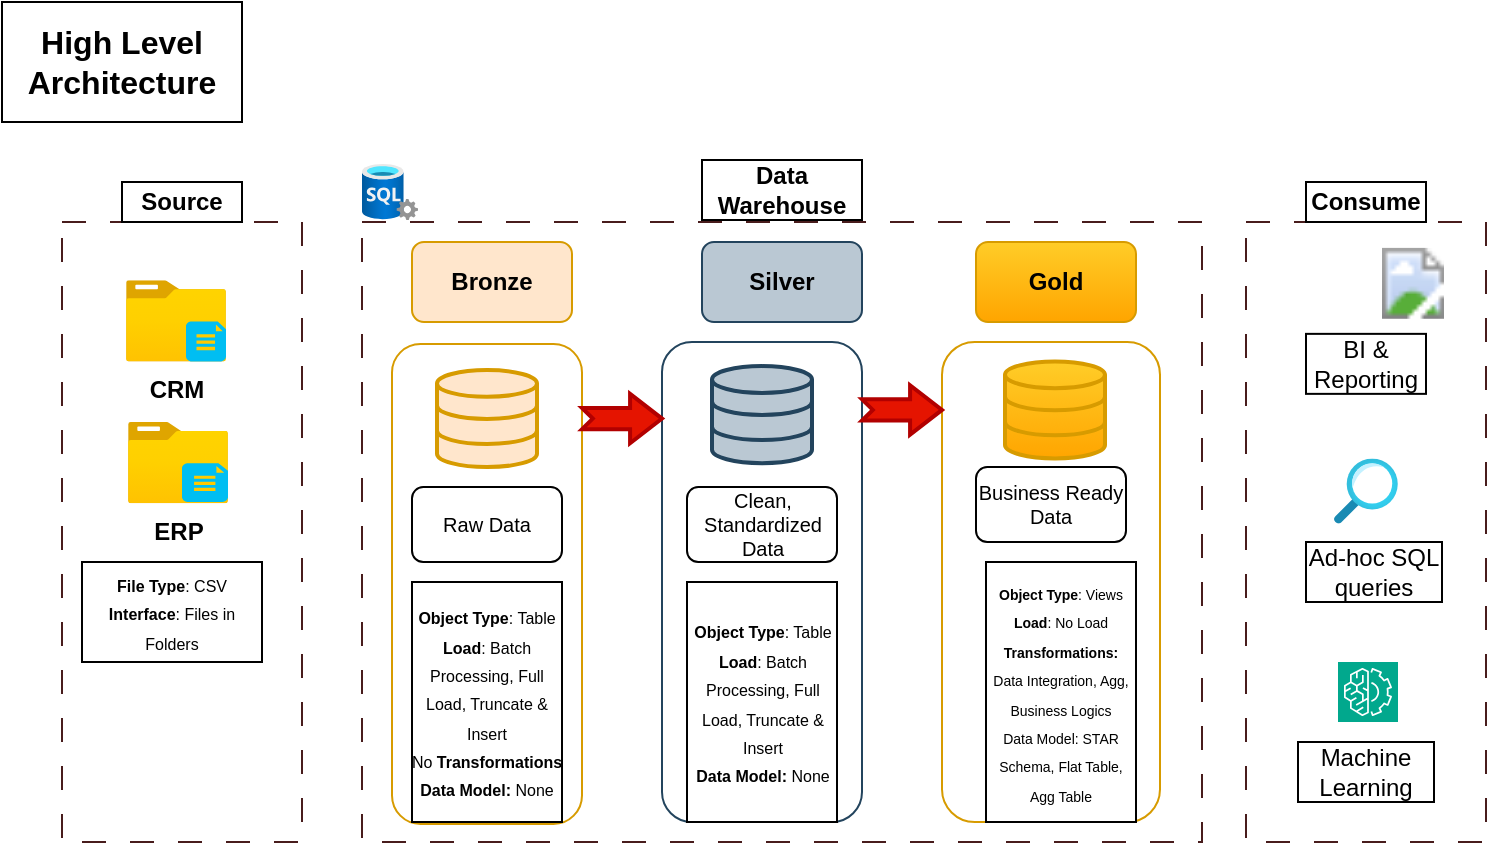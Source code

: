 <mxfile version="28.2.1">
  <diagram name="Page-1" id="b0BQuSCEksVyvnk80Ndc">
    <mxGraphModel dx="786" dy="417" grid="1" gridSize="10" guides="1" tooltips="1" connect="1" arrows="1" fold="1" page="1" pageScale="1" pageWidth="850" pageHeight="1100" math="0" shadow="0">
      <root>
        <mxCell id="0" />
        <mxCell id="1" parent="0" />
        <mxCell id="-bhLzEEgGe51W_wiyJ5W-1" value="&lt;b&gt;High Level Architecture&lt;/b&gt;" style="rounded=0;whiteSpace=wrap;html=1;fontSize=16;" vertex="1" parent="1">
          <mxGeometry x="30" y="10" width="120" height="60" as="geometry" />
        </mxCell>
        <mxCell id="-bhLzEEgGe51W_wiyJ5W-2" value="" style="rounded=0;whiteSpace=wrap;html=1;fillColor=none;dashed=1;dashPattern=12 12;strokeColor=#481C1C;" vertex="1" parent="1">
          <mxGeometry x="60" y="120" width="120" height="310" as="geometry" />
        </mxCell>
        <mxCell id="-bhLzEEgGe51W_wiyJ5W-3" value="&lt;b&gt;&lt;font&gt;Source&lt;/font&gt;&lt;/b&gt;" style="rounded=0;whiteSpace=wrap;html=1;" vertex="1" parent="1">
          <mxGeometry x="90" y="100" width="60" height="20" as="geometry" />
        </mxCell>
        <mxCell id="-bhLzEEgGe51W_wiyJ5W-4" value="" style="rounded=0;whiteSpace=wrap;html=1;fillColor=none;dashed=1;dashPattern=12 12;strokeColor=#481C1C;" vertex="1" parent="1">
          <mxGeometry x="210" y="120" width="420" height="310" as="geometry" />
        </mxCell>
        <mxCell id="-bhLzEEgGe51W_wiyJ5W-5" value="&lt;b&gt;&lt;font&gt;Data Warehouse&lt;/font&gt;&lt;/b&gt;" style="rounded=0;whiteSpace=wrap;html=1;" vertex="1" parent="1">
          <mxGeometry x="380" y="89" width="80" height="30" as="geometry" />
        </mxCell>
        <mxCell id="-bhLzEEgGe51W_wiyJ5W-6" value="" style="rounded=0;whiteSpace=wrap;html=1;fillColor=none;dashed=1;dashPattern=12 12;strokeColor=#481C1C;" vertex="1" parent="1">
          <mxGeometry x="652" y="120" width="120" height="310" as="geometry" />
        </mxCell>
        <mxCell id="-bhLzEEgGe51W_wiyJ5W-7" value="&lt;b&gt;&lt;font&gt;Consume&lt;/font&gt;&lt;/b&gt;" style="rounded=0;whiteSpace=wrap;html=1;" vertex="1" parent="1">
          <mxGeometry x="682" y="100" width="60" height="20" as="geometry" />
        </mxCell>
        <mxCell id="-bhLzEEgGe51W_wiyJ5W-8" value="Bronze" style="rounded=1;whiteSpace=wrap;html=1;fillColor=#ffe6cc;strokeColor=#d79b00;fontStyle=1" vertex="1" parent="1">
          <mxGeometry x="235" y="130" width="80" height="40" as="geometry" />
        </mxCell>
        <mxCell id="-bhLzEEgGe51W_wiyJ5W-9" value="" style="rounded=1;whiteSpace=wrap;html=1;fillColor=none;strokeColor=#d79b00;" vertex="1" parent="1">
          <mxGeometry x="225" y="181" width="95" height="240" as="geometry" />
        </mxCell>
        <mxCell id="-bhLzEEgGe51W_wiyJ5W-10" value="Silver" style="rounded=1;whiteSpace=wrap;html=1;fillColor=#bac8d3;strokeColor=#23445d;fontStyle=1" vertex="1" parent="1">
          <mxGeometry x="380" y="130" width="80" height="40" as="geometry" />
        </mxCell>
        <mxCell id="-bhLzEEgGe51W_wiyJ5W-11" value="" style="rounded=1;whiteSpace=wrap;html=1;fillColor=none;strokeColor=#23445d;" vertex="1" parent="1">
          <mxGeometry x="360" y="180" width="100" height="240" as="geometry" />
        </mxCell>
        <mxCell id="-bhLzEEgGe51W_wiyJ5W-12" value="Gold" style="rounded=1;whiteSpace=wrap;html=1;fillColor=#ffcd28;strokeColor=#d79b00;gradientColor=#ffa500;fontStyle=1" vertex="1" parent="1">
          <mxGeometry x="517" y="130" width="80" height="40" as="geometry" />
        </mxCell>
        <mxCell id="-bhLzEEgGe51W_wiyJ5W-13" value="" style="rounded=1;whiteSpace=wrap;html=1;fillColor=none;strokeColor=#d79b00;gradientColor=#ffa500;" vertex="1" parent="1">
          <mxGeometry x="500" y="180" width="109" height="240" as="geometry" />
        </mxCell>
        <mxCell id="-bhLzEEgGe51W_wiyJ5W-14" value="&lt;b&gt;CRM&lt;/b&gt;" style="image;aspect=fixed;html=1;points=[];align=center;fontSize=12;image=img/lib/azure2/general/Folder_Blank.svg;" vertex="1" parent="1">
          <mxGeometry x="92" y="149.12" width="50" height="40.58" as="geometry" />
        </mxCell>
        <mxCell id="-bhLzEEgGe51W_wiyJ5W-15" value="" style="verticalLabelPosition=bottom;html=1;verticalAlign=top;align=center;strokeColor=none;fillColor=#00BEF2;shape=mxgraph.azure.file_2;pointerEvents=1;" vertex="1" parent="1">
          <mxGeometry x="122" y="169.7" width="20" height="20" as="geometry" />
        </mxCell>
        <mxCell id="-bhLzEEgGe51W_wiyJ5W-16" value="&lt;b&gt;ERP&lt;/b&gt;" style="image;aspect=fixed;html=1;points=[];align=center;fontSize=12;image=img/lib/azure2/general/Folder_Blank.svg;" vertex="1" parent="1">
          <mxGeometry x="93" y="220" width="50" height="40.58" as="geometry" />
        </mxCell>
        <mxCell id="-bhLzEEgGe51W_wiyJ5W-17" value="" style="verticalLabelPosition=bottom;html=1;verticalAlign=top;align=center;strokeColor=none;fillColor=#00BEF2;shape=mxgraph.azure.file_2;pointerEvents=1;" vertex="1" parent="1">
          <mxGeometry x="120" y="240.58" width="23" height="19.42" as="geometry" />
        </mxCell>
        <mxCell id="-bhLzEEgGe51W_wiyJ5W-24" value="&lt;div style=&quot;&quot;&gt;&lt;span style=&quot;font-size: 8px; background-color: transparent; color: light-dark(rgb(0, 0, 0), rgb(255, 255, 255));&quot;&gt;&lt;b&gt;File Type&lt;/b&gt;: CSV&lt;/span&gt;&lt;/div&gt;&lt;div style=&quot;&quot;&gt;&lt;font style=&quot;font-size: 8px;&quot;&gt;&lt;b&gt;Interface&lt;/b&gt;: Files in Folders&lt;/font&gt;&lt;/div&gt;" style="rounded=0;whiteSpace=wrap;html=1;align=center;" vertex="1" parent="1">
          <mxGeometry x="70" y="290" width="90" height="50" as="geometry" />
        </mxCell>
        <mxCell id="-bhLzEEgGe51W_wiyJ5W-25" value="" style="html=1;verticalLabelPosition=bottom;align=center;labelBackgroundColor=#ffffff;verticalAlign=top;strokeWidth=2;strokeColor=#d79b00;shadow=0;dashed=0;shape=mxgraph.ios7.icons.data;fillColor=#ffe6cc;" vertex="1" parent="1">
          <mxGeometry x="247.5" y="194.03" width="50" height="48.52" as="geometry" />
        </mxCell>
        <mxCell id="-bhLzEEgGe51W_wiyJ5W-27" value="" style="html=1;verticalLabelPosition=bottom;align=center;labelBackgroundColor=#ffffff;verticalAlign=top;strokeWidth=2;strokeColor=#23445d;shadow=0;dashed=0;shape=mxgraph.ios7.icons.data;fillColor=#bac8d3;" vertex="1" parent="1">
          <mxGeometry x="385" y="192.06" width="50" height="48.52" as="geometry" />
        </mxCell>
        <mxCell id="-bhLzEEgGe51W_wiyJ5W-28" value="" style="html=1;verticalLabelPosition=bottom;align=center;labelBackgroundColor=#ffffff;verticalAlign=top;strokeWidth=2;strokeColor=#d79b00;shadow=0;dashed=0;shape=mxgraph.ios7.icons.data;fillColor=#ffcd28;gradientColor=#ffa500;" vertex="1" parent="1">
          <mxGeometry x="531.5" y="189.7" width="50" height="48.52" as="geometry" />
        </mxCell>
        <mxCell id="-bhLzEEgGe51W_wiyJ5W-30" value="" style="shape=mxgraph.arrows.right_notched_arrow;html=1;verticalLabelPosition=bottom;verticalAlign=top;strokeWidth=2;strokeColor=#B20000;fillColor=#e51400;fontColor=#ffffff;" vertex="1" parent="1">
          <mxGeometry x="320" y="205.93" width="40" height="24.71" as="geometry" />
        </mxCell>
        <mxCell id="-bhLzEEgGe51W_wiyJ5W-31" value="" style="shape=mxgraph.arrows.right_notched_arrow;html=1;verticalLabelPosition=bottom;verticalAlign=top;strokeWidth=2;strokeColor=#B20000;fillColor=#e51400;fontColor=#ffffff;" vertex="1" parent="1">
          <mxGeometry x="460" y="201.61" width="40" height="24.71" as="geometry" />
        </mxCell>
        <mxCell id="-bhLzEEgGe51W_wiyJ5W-32" value="Clean, Standardized Data" style="rounded=1;whiteSpace=wrap;html=1;fontSize=10;" vertex="1" parent="1">
          <mxGeometry x="372.5" y="252.55" width="75" height="37.45" as="geometry" />
        </mxCell>
        <mxCell id="-bhLzEEgGe51W_wiyJ5W-33" value="Raw Data" style="rounded=1;whiteSpace=wrap;html=1;fontSize=10;" vertex="1" parent="1">
          <mxGeometry x="235" y="252.55" width="75" height="37.45" as="geometry" />
        </mxCell>
        <mxCell id="-bhLzEEgGe51W_wiyJ5W-34" value="Business Ready Data" style="rounded=1;whiteSpace=wrap;html=1;fontSize=10;" vertex="1" parent="1">
          <mxGeometry x="517" y="242.55" width="75" height="37.45" as="geometry" />
        </mxCell>
        <mxCell id="-bhLzEEgGe51W_wiyJ5W-36" value="&lt;font style=&quot;font-size: 8px;&quot;&gt;&lt;b&gt;Object Type&lt;/b&gt;: Table&lt;/font&gt;&lt;div&gt;&lt;font style=&quot;font-size: 8px;&quot;&gt;&lt;b&gt;Load&lt;/b&gt;: Batch Processing,&lt;/font&gt;&lt;span style=&quot;color: rgba(0, 0, 0, 0); font-family: monospace; font-size: 0px; text-align: start; text-wrap-mode: nowrap; background-color: transparent;&quot;&gt;%3CmxGraphModel%3E%3Croot%3E%3CmxCell%20id%3D%220%22%2F%3E%3CmxCell%20id%3D%221%22%20parent%3D%220%22%2F%3E%3CmxCell%20id%3D%222%22%20value%3D%22Clean%2C%20Standardized%20Data%22%20style%3D%22rounded%3D1%3BwhiteSpace%3Dwrap%3Bhtml%3D1%3BfontSize%3D10%3B%22%20vertex%3D%221%22%20parent%3D%221%22%3E%3CmxGeometry%20x%3D%22322.5%22%20y%3D%22242.55%22%20width%3D%2275%22%20height%3D%2237.45%22%20as%3D%22geometry%22%2F%3E%3C%2FmxCell%3E%3C%2Froot%3E%3C%2FmxGraphModel%3E&lt;/span&gt;&lt;span style=&quot;font-size: 8px; background-color: transparent; color: light-dark(rgb(0, 0, 0), rgb(255, 255, 255));&quot;&gt;&amp;nbsp;Full Load, Truncate &amp;amp; Insert&lt;/span&gt;&lt;/div&gt;&lt;div&gt;&lt;font style=&quot;font-size: 8px;&quot;&gt;No&amp;nbsp;&lt;b&gt;Transformations&lt;/b&gt;&lt;/font&gt;&lt;/div&gt;&lt;div&gt;&lt;font style=&quot;font-size: 8px;&quot;&gt;&lt;b&gt;Data Model: &lt;/b&gt;None&lt;/font&gt;&lt;/div&gt;" style="rounded=0;whiteSpace=wrap;html=1;" vertex="1" parent="1">
          <mxGeometry x="235" y="300" width="75" height="120" as="geometry" />
        </mxCell>
        <mxCell id="-bhLzEEgGe51W_wiyJ5W-37" value="&lt;font style=&quot;font-size: 8px;&quot;&gt;&lt;b&gt;Object Type&lt;/b&gt;: Table&lt;/font&gt;&lt;div&gt;&lt;font style=&quot;font-size: 8px;&quot;&gt;&lt;b&gt;Load&lt;/b&gt;: Batch Processing,&lt;/font&gt;&lt;span style=&quot;color: rgba(0, 0, 0, 0); font-family: monospace; font-size: 0px; text-align: start; text-wrap-mode: nowrap; background-color: transparent;&quot;&gt;%3CmxGraphModel%3E%3Croot%3E%3CmxCell%20id%3D%220%22%2F%3E%3CmxCell%20id%3D%221%22%20parent%3D%220%22%2F%3E%3CmxCell%20id%3D%222%22%20value%3D%22Clean%2C%20Standardized%20Data%22%20style%3D%22rounded%3D1%3BwhiteSpace%3Dwrap%3Bhtml%3D1%3BfontSize%3D10%3B%22%20vertex%3D%221%22%20parent%3D%221%22%3E%3CmxGeometry%20x%3D%22322.5%22%20y%3D%22242.55%22%20width%3D%2275%22%20height%3D%2237.45%22%20as%3D%22geometry%22%2F%3E%3C%2FmxCell%3E%3C%2Froot%3E%3C%2FmxGraphModel%3E&lt;/span&gt;&lt;span style=&quot;font-size: 8px; background-color: transparent; color: light-dark(rgb(0, 0, 0), rgb(255, 255, 255));&quot;&gt;&amp;nbsp;Full Load, Truncate &amp;amp; Insert&lt;/span&gt;&lt;/div&gt;&lt;div&gt;&lt;font style=&quot;font-size: 8px;&quot;&gt;&lt;b&gt;Data Model: &lt;/b&gt;None&lt;/font&gt;&lt;/div&gt;" style="rounded=0;whiteSpace=wrap;html=1;" vertex="1" parent="1">
          <mxGeometry x="372.5" y="300" width="75" height="120" as="geometry" />
        </mxCell>
        <mxCell id="-bhLzEEgGe51W_wiyJ5W-39" value="&lt;font style=&quot;font-size: 7px;&quot;&gt;&lt;b style=&quot;&quot;&gt;Object Type&lt;/b&gt;: Views&lt;/font&gt;&lt;div&gt;&lt;font style=&quot;font-size: 7px;&quot;&gt;&lt;b&gt;Load&lt;/b&gt;: No Load&lt;/font&gt;&lt;/div&gt;&lt;div&gt;&lt;font style=&quot;font-size: 7px;&quot;&gt;&lt;b&gt;Transformations: &lt;/b&gt;Data Integration, Agg, Business Logics&lt;/font&gt;&lt;/div&gt;&lt;div&gt;&lt;font style=&quot;font-size: 7px;&quot;&gt;Data Model: STAR Schema, Flat Table, Agg Table&lt;/font&gt;&lt;/div&gt;" style="rounded=0;whiteSpace=wrap;html=1;" vertex="1" parent="1">
          <mxGeometry x="522" y="290" width="75" height="130" as="geometry" />
        </mxCell>
        <mxCell id="-bhLzEEgGe51W_wiyJ5W-40" value="" style="shape=image;html=1;verticalAlign=top;verticalLabelPosition=bottom;labelBackgroundColor=#ffffff;imageAspect=0;aspect=fixed;image=https://icons.diagrams.net/icon-cache1/Ionicons_Fill_Vol_2-2187/logo-tableau-566.svg" vertex="1" parent="1">
          <mxGeometry x="680" y="138" width="32" height="32" as="geometry" />
        </mxCell>
        <mxCell id="-bhLzEEgGe51W_wiyJ5W-41" value="" style="image;aspect=fixed;html=1;points=[];align=center;fontSize=12;image=img/lib/azure2/power_platform/PowerBI.svg;" vertex="1" parent="1">
          <mxGeometry x="720" y="130.0" width="31" height="41.33" as="geometry" />
        </mxCell>
        <mxCell id="-bhLzEEgGe51W_wiyJ5W-42" value="BI &amp;amp; Reporting" style="rounded=0;whiteSpace=wrap;html=1;" vertex="1" parent="1">
          <mxGeometry x="682" y="175.93" width="60" height="30" as="geometry" />
        </mxCell>
        <mxCell id="-bhLzEEgGe51W_wiyJ5W-43" value="" style="image;aspect=fixed;html=1;points=[];align=center;fontSize=12;image=img/lib/azure2/general/Search.svg;" vertex="1" parent="1">
          <mxGeometry x="696" y="238.22" width="32" height="32.5" as="geometry" />
        </mxCell>
        <mxCell id="-bhLzEEgGe51W_wiyJ5W-44" value="Ad-hoc SQL queries" style="rounded=0;whiteSpace=wrap;html=1;" vertex="1" parent="1">
          <mxGeometry x="682" y="280" width="68" height="30" as="geometry" />
        </mxCell>
        <mxCell id="-bhLzEEgGe51W_wiyJ5W-45" value="" style="sketch=0;points=[[0,0,0],[0.25,0,0],[0.5,0,0],[0.75,0,0],[1,0,0],[0,1,0],[0.25,1,0],[0.5,1,0],[0.75,1,0],[1,1,0],[0,0.25,0],[0,0.5,0],[0,0.75,0],[1,0.25,0],[1,0.5,0],[1,0.75,0]];outlineConnect=0;fontColor=#232F3E;fillColor=#01A88D;strokeColor=#ffffff;dashed=0;verticalLabelPosition=bottom;verticalAlign=top;align=center;html=1;fontSize=12;fontStyle=0;aspect=fixed;shape=mxgraph.aws4.resourceIcon;resIcon=mxgraph.aws4.machine_learning;" vertex="1" parent="1">
          <mxGeometry x="698" y="340" width="30" height="30" as="geometry" />
        </mxCell>
        <mxCell id="-bhLzEEgGe51W_wiyJ5W-46" value="Machine Learning" style="rounded=0;whiteSpace=wrap;html=1;" vertex="1" parent="1">
          <mxGeometry x="678" y="380" width="68" height="30" as="geometry" />
        </mxCell>
        <mxCell id="-bhLzEEgGe51W_wiyJ5W-47" value="" style="image;aspect=fixed;html=1;points=[];align=center;fontSize=12;image=img/lib/azure2/databases/SQL_Server.svg;" vertex="1" parent="1">
          <mxGeometry x="210" y="91" width="28" height="28" as="geometry" />
        </mxCell>
      </root>
    </mxGraphModel>
  </diagram>
</mxfile>
